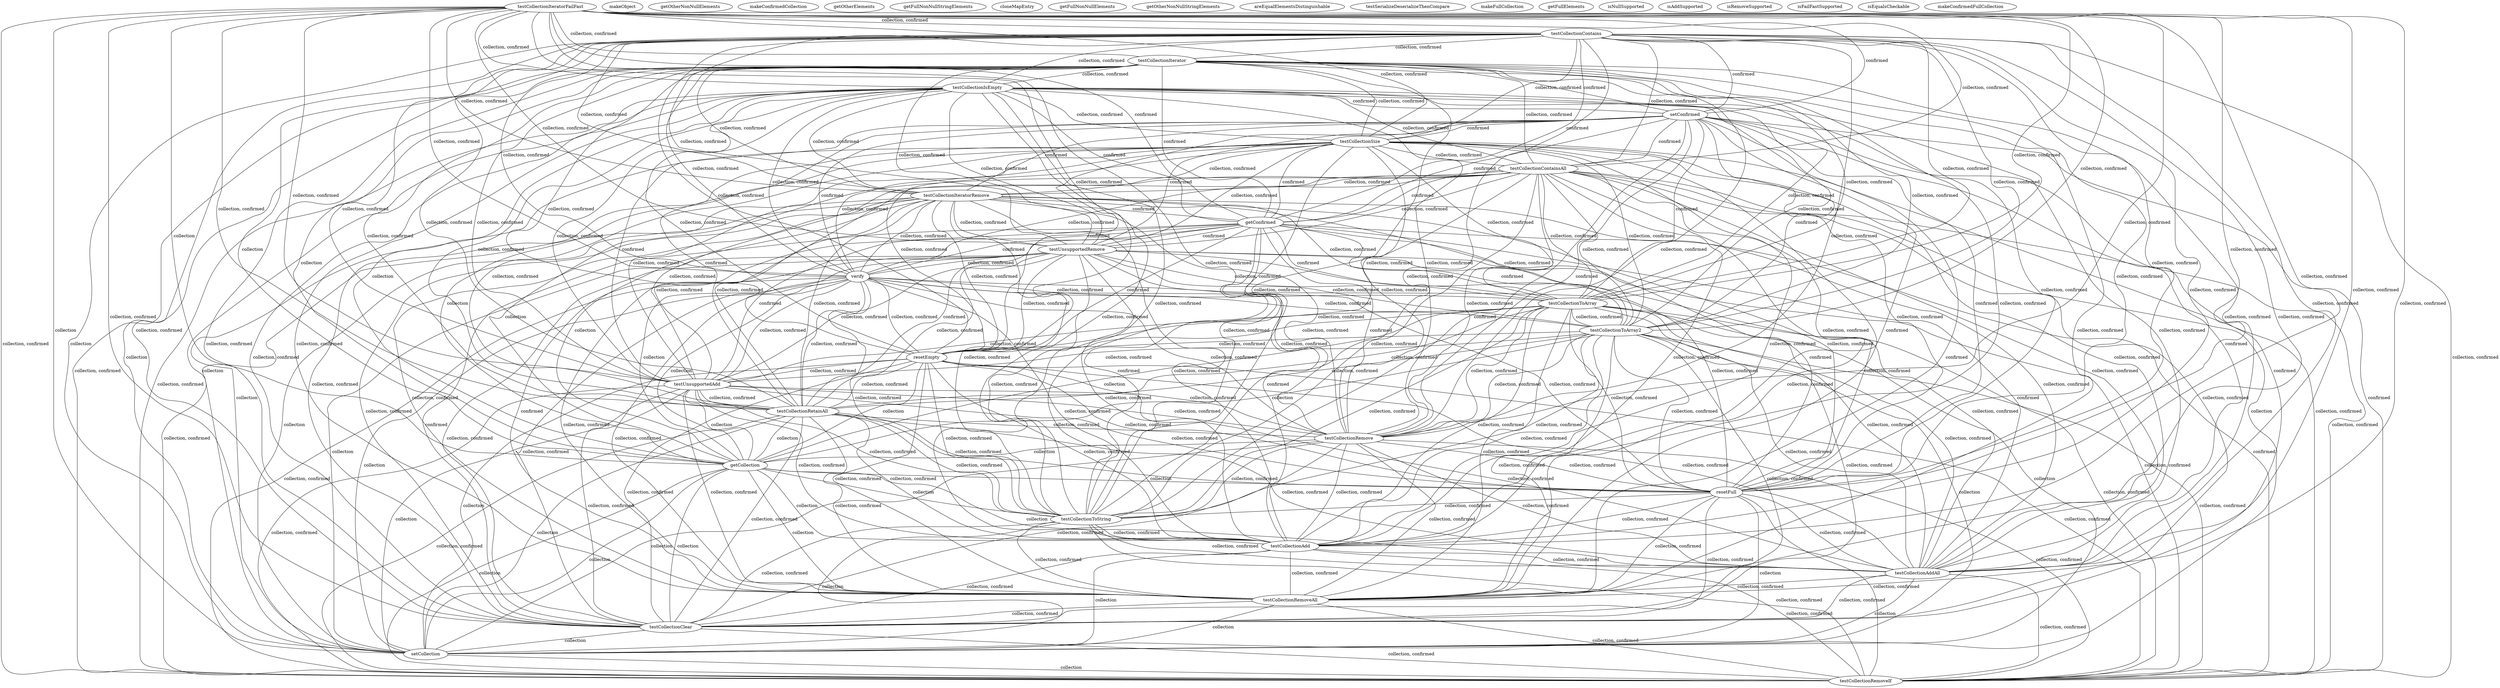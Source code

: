 digraph G {
testCollectionIteratorFailFast;
makeObject;
getOtherNonNullElements;
testCollectionContains;
makeConfirmedCollection;
testCollectionIterator;
testCollectionIsEmpty;
setConfirmed;
testCollectionSize;
getOtherElements;
testCollectionContainsAll;
testCollectionIteratorRemove;
getFullNonNullStringElements;
getConfirmed;
testUnsupportedRemove;
cloneMapEntry;
verify;
getFullNonNullElements;
getOtherNonNullStringElements;
areEqualElementsDistinguishable;
testCollectionToArray;
testCollectionToArray2;
resetEmpty;
testUnsupportedAdd;
testCollectionRetainAll;
testSerializeDeserializeThenCompare;
testCollectionRemove;
getCollection;
resetFull;
makeFullCollection;
getFullElements;
isNullSupported;
testCollectionToString;
isAddSupported;
testCollectionAdd;
testCollectionAddAll;
isRemoveSupported;
testCollectionRemoveAll;
isFailFastSupported;
isEqualsCheckable;
testCollectionClear;
setCollection;
testCollectionRemoveIf;
makeConfirmedFullCollection;
testCollectionIteratorFailFast -> testCollectionContains [label=" collection, confirmed", dir=none];
testCollectionIteratorFailFast -> testCollectionIterator [label=" collection, confirmed", dir=none];
testCollectionIteratorFailFast -> testCollectionIsEmpty [label=" collection, confirmed", dir=none];
testCollectionIteratorFailFast -> setConfirmed [label=" confirmed", dir=none];
testCollectionIteratorFailFast -> testCollectionSize [label=" collection, confirmed", dir=none];
testCollectionIteratorFailFast -> testCollectionContainsAll [label=" collection, confirmed", dir=none];
testCollectionIteratorFailFast -> testCollectionIteratorRemove [label=" collection, confirmed", dir=none];
testCollectionIteratorFailFast -> getConfirmed [label=" confirmed", dir=none];
testCollectionIteratorFailFast -> testUnsupportedRemove [label=" collection, confirmed", dir=none];
testCollectionIteratorFailFast -> verify [label=" collection, confirmed", dir=none];
testCollectionIteratorFailFast -> testCollectionToArray [label=" collection, confirmed", dir=none];
testCollectionIteratorFailFast -> testCollectionToArray2 [label=" collection, confirmed", dir=none];
testCollectionIteratorFailFast -> resetEmpty [label=" collection, confirmed", dir=none];
testCollectionIteratorFailFast -> testUnsupportedAdd [label=" collection, confirmed", dir=none];
testCollectionIteratorFailFast -> testCollectionRetainAll [label=" collection, confirmed", dir=none];
testCollectionIteratorFailFast -> testCollectionRemove [label=" collection, confirmed", dir=none];
testCollectionIteratorFailFast -> getCollection [label=" collection", dir=none];
testCollectionIteratorFailFast -> resetFull [label=" collection, confirmed", dir=none];
testCollectionIteratorFailFast -> testCollectionToString [label=" collection, confirmed", dir=none];
testCollectionIteratorFailFast -> testCollectionAdd [label=" collection, confirmed", dir=none];
testCollectionIteratorFailFast -> testCollectionAddAll [label=" collection, confirmed", dir=none];
testCollectionIteratorFailFast -> testCollectionRemoveAll [label=" collection, confirmed", dir=none];
testCollectionIteratorFailFast -> testCollectionClear [label=" collection, confirmed", dir=none];
testCollectionIteratorFailFast -> setCollection [label=" collection", dir=none];
testCollectionIteratorFailFast -> testCollectionRemoveIf [label=" collection, confirmed", dir=none];
testCollectionContains -> testCollectionRemove [label=" collection, confirmed", dir=none];
testCollectionContains -> getCollection [label=" collection", dir=none];
testCollectionContains -> resetFull [label=" collection, confirmed", dir=none];
testCollectionContains -> testCollectionIterator [label=" collection, confirmed", dir=none];
testCollectionContains -> testCollectionIsEmpty [label=" collection, confirmed", dir=none];
testCollectionContains -> testCollectionToString [label=" collection, confirmed", dir=none];
testCollectionContains -> setConfirmed [label=" confirmed", dir=none];
testCollectionContains -> testCollectionSize [label=" collection, confirmed", dir=none];
testCollectionContains -> testCollectionAdd [label=" collection, confirmed", dir=none];
testCollectionContains -> testCollectionAddAll [label=" collection, confirmed", dir=none];
testCollectionContains -> testCollectionRemoveAll [label=" collection, confirmed", dir=none];
testCollectionContains -> testCollectionContainsAll [label=" collection, confirmed", dir=none];
testCollectionContains -> testCollectionIteratorRemove [label=" collection, confirmed", dir=none];
testCollectionContains -> getConfirmed [label=" confirmed", dir=none];
testCollectionContains -> testUnsupportedRemove [label=" collection, confirmed", dir=none];
testCollectionContains -> verify [label=" collection, confirmed", dir=none];
testCollectionContains -> testCollectionClear [label=" collection, confirmed", dir=none];
testCollectionContains -> testCollectionToArray [label=" collection, confirmed", dir=none];
testCollectionContains -> testCollectionToArray2 [label=" collection, confirmed", dir=none];
testCollectionContains -> setCollection [label=" collection", dir=none];
testCollectionContains -> testCollectionRemoveIf [label=" collection, confirmed", dir=none];
testCollectionContains -> resetEmpty [label=" collection, confirmed", dir=none];
testCollectionContains -> testUnsupportedAdd [label=" collection, confirmed", dir=none];
testCollectionContains -> testCollectionRetainAll [label=" collection, confirmed", dir=none];
testCollectionIterator -> testCollectionRemove [label=" collection, confirmed", dir=none];
testCollectionIterator -> getCollection [label=" collection", dir=none];
testCollectionIterator -> resetFull [label=" collection, confirmed", dir=none];
testCollectionIterator -> testCollectionIsEmpty [label=" collection, confirmed", dir=none];
testCollectionIterator -> testCollectionToString [label=" collection, confirmed", dir=none];
testCollectionIterator -> setConfirmed [label=" confirmed", dir=none];
testCollectionIterator -> testCollectionSize [label=" collection, confirmed", dir=none];
testCollectionIterator -> testCollectionAdd [label=" collection, confirmed", dir=none];
testCollectionIterator -> testCollectionAddAll [label=" collection, confirmed", dir=none];
testCollectionIterator -> testCollectionRemoveAll [label=" collection, confirmed", dir=none];
testCollectionIterator -> testCollectionContainsAll [label=" collection, confirmed", dir=none];
testCollectionIterator -> testCollectionIteratorRemove [label=" collection, confirmed", dir=none];
testCollectionIterator -> getConfirmed [label=" confirmed", dir=none];
testCollectionIterator -> testUnsupportedRemove [label=" collection, confirmed", dir=none];
testCollectionIterator -> verify [label=" collection, confirmed", dir=none];
testCollectionIterator -> testCollectionClear [label=" collection, confirmed", dir=none];
testCollectionIterator -> testCollectionToArray [label=" collection, confirmed", dir=none];
testCollectionIterator -> testCollectionToArray2 [label=" collection, confirmed", dir=none];
testCollectionIterator -> setCollection [label=" collection", dir=none];
testCollectionIterator -> testCollectionRemoveIf [label=" collection, confirmed", dir=none];
testCollectionIterator -> resetEmpty [label=" collection, confirmed", dir=none];
testCollectionIterator -> testUnsupportedAdd [label=" collection, confirmed", dir=none];
testCollectionIterator -> testCollectionRetainAll [label=" collection, confirmed", dir=none];
testCollectionIsEmpty -> testCollectionRemove [label=" collection, confirmed", dir=none];
testCollectionIsEmpty -> getCollection [label=" collection", dir=none];
testCollectionIsEmpty -> resetFull [label=" collection, confirmed", dir=none];
testCollectionIsEmpty -> testCollectionToString [label=" collection, confirmed", dir=none];
testCollectionIsEmpty -> setConfirmed [label=" confirmed", dir=none];
testCollectionIsEmpty -> testCollectionSize [label=" collection, confirmed", dir=none];
testCollectionIsEmpty -> testCollectionAdd [label=" collection, confirmed", dir=none];
testCollectionIsEmpty -> testCollectionAddAll [label=" collection, confirmed", dir=none];
testCollectionIsEmpty -> testCollectionRemoveAll [label=" collection, confirmed", dir=none];
testCollectionIsEmpty -> testCollectionContainsAll [label=" collection, confirmed", dir=none];
testCollectionIsEmpty -> testCollectionIteratorRemove [label=" collection, confirmed", dir=none];
testCollectionIsEmpty -> getConfirmed [label=" confirmed", dir=none];
testCollectionIsEmpty -> testUnsupportedRemove [label=" collection, confirmed", dir=none];
testCollectionIsEmpty -> verify [label=" collection, confirmed", dir=none];
testCollectionIsEmpty -> testCollectionClear [label=" collection, confirmed", dir=none];
testCollectionIsEmpty -> testCollectionToArray [label=" collection, confirmed", dir=none];
testCollectionIsEmpty -> testCollectionToArray2 [label=" collection, confirmed", dir=none];
testCollectionIsEmpty -> setCollection [label=" collection", dir=none];
testCollectionIsEmpty -> testCollectionRemoveIf [label=" collection, confirmed", dir=none];
testCollectionIsEmpty -> resetEmpty [label=" collection, confirmed", dir=none];
testCollectionIsEmpty -> testUnsupportedAdd [label=" collection, confirmed", dir=none];
testCollectionIsEmpty -> testCollectionRetainAll [label=" collection, confirmed", dir=none];
setConfirmed -> testCollectionRemove [label=" confirmed", dir=none];
setConfirmed -> resetFull [label=" confirmed", dir=none];
setConfirmed -> testCollectionToString [label=" confirmed", dir=none];
setConfirmed -> testCollectionSize [label=" confirmed", dir=none];
setConfirmed -> testCollectionAdd [label=" confirmed", dir=none];
setConfirmed -> testCollectionAddAll [label=" confirmed", dir=none];
setConfirmed -> testCollectionRemoveAll [label=" confirmed", dir=none];
setConfirmed -> testCollectionContainsAll [label=" confirmed", dir=none];
setConfirmed -> testCollectionIteratorRemove [label=" confirmed", dir=none];
setConfirmed -> getConfirmed [label=" confirmed", dir=none];
setConfirmed -> testUnsupportedRemove [label=" confirmed", dir=none];
setConfirmed -> verify [label=" confirmed", dir=none];
setConfirmed -> testCollectionClear [label=" confirmed", dir=none];
setConfirmed -> testCollectionToArray [label=" confirmed", dir=none];
setConfirmed -> testCollectionToArray2 [label=" confirmed", dir=none];
setConfirmed -> testCollectionRemoveIf [label=" confirmed", dir=none];
setConfirmed -> resetEmpty [label=" confirmed", dir=none];
setConfirmed -> testUnsupportedAdd [label=" confirmed", dir=none];
setConfirmed -> testCollectionRetainAll [label=" confirmed", dir=none];
testCollectionSize -> testCollectionRemove [label=" collection, confirmed", dir=none];
testCollectionSize -> getCollection [label=" collection", dir=none];
testCollectionSize -> resetFull [label=" collection, confirmed", dir=none];
testCollectionSize -> testCollectionToString [label=" collection, confirmed", dir=none];
testCollectionSize -> testCollectionAdd [label=" collection, confirmed", dir=none];
testCollectionSize -> testCollectionAddAll [label=" collection, confirmed", dir=none];
testCollectionSize -> testCollectionRemoveAll [label=" collection, confirmed", dir=none];
testCollectionSize -> testCollectionContainsAll [label=" collection, confirmed", dir=none];
testCollectionSize -> testCollectionIteratorRemove [label=" collection, confirmed", dir=none];
testCollectionSize -> getConfirmed [label=" confirmed", dir=none];
testCollectionSize -> testUnsupportedRemove [label=" collection, confirmed", dir=none];
testCollectionSize -> verify [label=" collection, confirmed", dir=none];
testCollectionSize -> testCollectionClear [label=" collection, confirmed", dir=none];
testCollectionSize -> testCollectionToArray [label=" collection, confirmed", dir=none];
testCollectionSize -> testCollectionToArray2 [label=" collection, confirmed", dir=none];
testCollectionSize -> setCollection [label=" collection", dir=none];
testCollectionSize -> testCollectionRemoveIf [label=" collection, confirmed", dir=none];
testCollectionSize -> resetEmpty [label=" collection, confirmed", dir=none];
testCollectionSize -> testUnsupportedAdd [label=" collection, confirmed", dir=none];
testCollectionSize -> testCollectionRetainAll [label=" collection, confirmed", dir=none];
testCollectionContainsAll -> testCollectionRemove [label=" collection, confirmed", dir=none];
testCollectionContainsAll -> getCollection [label=" collection", dir=none];
testCollectionContainsAll -> resetFull [label=" collection, confirmed", dir=none];
testCollectionContainsAll -> testCollectionToString [label=" collection, confirmed", dir=none];
testCollectionContainsAll -> testCollectionAdd [label=" collection, confirmed", dir=none];
testCollectionContainsAll -> testCollectionAddAll [label=" collection, confirmed", dir=none];
testCollectionContainsAll -> testCollectionRemoveAll [label=" collection, confirmed", dir=none];
testCollectionContainsAll -> testCollectionIteratorRemove [label=" collection, confirmed", dir=none];
testCollectionContainsAll -> getConfirmed [label=" confirmed", dir=none];
testCollectionContainsAll -> testUnsupportedRemove [label=" collection, confirmed", dir=none];
testCollectionContainsAll -> verify [label=" collection, confirmed", dir=none];
testCollectionContainsAll -> testCollectionClear [label=" collection, confirmed", dir=none];
testCollectionContainsAll -> testCollectionToArray [label=" collection, confirmed", dir=none];
testCollectionContainsAll -> testCollectionToArray2 [label=" collection, confirmed", dir=none];
testCollectionContainsAll -> setCollection [label=" collection", dir=none];
testCollectionContainsAll -> testCollectionRemoveIf [label=" collection, confirmed", dir=none];
testCollectionContainsAll -> resetEmpty [label=" collection, confirmed", dir=none];
testCollectionContainsAll -> testUnsupportedAdd [label=" collection, confirmed", dir=none];
testCollectionContainsAll -> testCollectionRetainAll [label=" collection, confirmed", dir=none];
testCollectionIteratorRemove -> testCollectionRemove [label=" collection, confirmed", dir=none];
testCollectionIteratorRemove -> getCollection [label=" collection", dir=none];
testCollectionIteratorRemove -> resetFull [label=" collection, confirmed", dir=none];
testCollectionIteratorRemove -> testCollectionToString [label=" collection, confirmed", dir=none];
testCollectionIteratorRemove -> testCollectionAdd [label=" collection, confirmed", dir=none];
testCollectionIteratorRemove -> testCollectionAddAll [label=" collection, confirmed", dir=none];
testCollectionIteratorRemove -> testCollectionRemoveAll [label=" collection, confirmed", dir=none];
testCollectionIteratorRemove -> getConfirmed [label=" confirmed", dir=none];
testCollectionIteratorRemove -> testUnsupportedRemove [label=" collection, confirmed", dir=none];
testCollectionIteratorRemove -> verify [label=" collection, confirmed", dir=none];
testCollectionIteratorRemove -> testCollectionClear [label=" collection, confirmed", dir=none];
testCollectionIteratorRemove -> testCollectionToArray [label=" collection, confirmed", dir=none];
testCollectionIteratorRemove -> testCollectionToArray2 [label=" collection, confirmed", dir=none];
testCollectionIteratorRemove -> setCollection [label=" collection", dir=none];
testCollectionIteratorRemove -> testCollectionRemoveIf [label=" collection, confirmed", dir=none];
testCollectionIteratorRemove -> resetEmpty [label=" collection, confirmed", dir=none];
testCollectionIteratorRemove -> testUnsupportedAdd [label=" collection, confirmed", dir=none];
testCollectionIteratorRemove -> testCollectionRetainAll [label=" collection, confirmed", dir=none];
getConfirmed -> testCollectionRemove [label=" confirmed", dir=none];
getConfirmed -> resetFull [label=" confirmed", dir=none];
getConfirmed -> testCollectionToString [label=" confirmed", dir=none];
getConfirmed -> testCollectionAdd [label=" confirmed", dir=none];
getConfirmed -> testCollectionAddAll [label=" confirmed", dir=none];
getConfirmed -> testCollectionRemoveAll [label=" confirmed", dir=none];
getConfirmed -> testUnsupportedRemove [label=" confirmed", dir=none];
getConfirmed -> verify [label=" confirmed", dir=none];
getConfirmed -> testCollectionClear [label=" confirmed", dir=none];
getConfirmed -> testCollectionToArray [label=" confirmed", dir=none];
getConfirmed -> testCollectionToArray2 [label=" confirmed", dir=none];
getConfirmed -> testCollectionRemoveIf [label=" confirmed", dir=none];
getConfirmed -> resetEmpty [label=" confirmed", dir=none];
getConfirmed -> testUnsupportedAdd [label=" confirmed", dir=none];
getConfirmed -> testCollectionRetainAll [label=" confirmed", dir=none];
testUnsupportedRemove -> testCollectionRemove [label=" collection, confirmed", dir=none];
testUnsupportedRemove -> getCollection [label=" collection", dir=none];
testUnsupportedRemove -> resetFull [label=" collection, confirmed", dir=none];
testUnsupportedRemove -> testCollectionToString [label=" collection, confirmed", dir=none];
testUnsupportedRemove -> testCollectionAdd [label=" collection, confirmed", dir=none];
testUnsupportedRemove -> testCollectionAddAll [label=" collection, confirmed", dir=none];
testUnsupportedRemove -> testCollectionRemoveAll [label=" collection, confirmed", dir=none];
testUnsupportedRemove -> verify [label=" collection, confirmed", dir=none];
testUnsupportedRemove -> testCollectionClear [label=" collection, confirmed", dir=none];
testUnsupportedRemove -> testCollectionToArray [label=" collection, confirmed", dir=none];
testUnsupportedRemove -> testCollectionToArray2 [label=" collection, confirmed", dir=none];
testUnsupportedRemove -> setCollection [label=" collection", dir=none];
testUnsupportedRemove -> testCollectionRemoveIf [label=" collection, confirmed", dir=none];
testUnsupportedRemove -> resetEmpty [label=" collection, confirmed", dir=none];
testUnsupportedRemove -> testUnsupportedAdd [label=" collection, confirmed", dir=none];
testUnsupportedRemove -> testCollectionRetainAll [label=" collection, confirmed", dir=none];
verify -> testCollectionRemove [label=" collection, confirmed", dir=none];
verify -> getCollection [label=" collection", dir=none];
verify -> resetFull [label=" collection, confirmed", dir=none];
verify -> testCollectionToString [label=" collection, confirmed", dir=none];
verify -> testCollectionAdd [label=" collection, confirmed", dir=none];
verify -> testCollectionAddAll [label=" collection, confirmed", dir=none];
verify -> testCollectionRemoveAll [label=" collection, confirmed", dir=none];
verify -> testCollectionClear [label=" collection, confirmed", dir=none];
verify -> testCollectionToArray [label=" collection, confirmed", dir=none];
verify -> testCollectionToArray2 [label=" collection, confirmed", dir=none];
verify -> setCollection [label=" collection", dir=none];
verify -> testCollectionRemoveIf [label=" collection, confirmed", dir=none];
verify -> resetEmpty [label=" collection, confirmed", dir=none];
verify -> testUnsupportedAdd [label=" collection, confirmed", dir=none];
verify -> testCollectionRetainAll [label=" collection, confirmed", dir=none];
testCollectionToArray -> testCollectionRemove [label=" collection, confirmed", dir=none];
testCollectionToArray -> getCollection [label=" collection", dir=none];
testCollectionToArray -> resetFull [label=" collection, confirmed", dir=none];
testCollectionToArray -> testCollectionToString [label=" collection, confirmed", dir=none];
testCollectionToArray -> testCollectionAdd [label=" collection, confirmed", dir=none];
testCollectionToArray -> testCollectionAddAll [label=" collection, confirmed", dir=none];
testCollectionToArray -> testCollectionRemoveAll [label=" collection, confirmed", dir=none];
testCollectionToArray -> testCollectionClear [label=" collection, confirmed", dir=none];
testCollectionToArray -> testCollectionToArray2 [label=" collection, confirmed", dir=none];
testCollectionToArray -> setCollection [label=" collection", dir=none];
testCollectionToArray -> testCollectionRemoveIf [label=" collection, confirmed", dir=none];
testCollectionToArray -> resetEmpty [label=" collection, confirmed", dir=none];
testCollectionToArray -> testUnsupportedAdd [label=" collection, confirmed", dir=none];
testCollectionToArray -> testCollectionRetainAll [label=" collection, confirmed", dir=none];
testCollectionToArray2 -> testCollectionRemove [label=" collection, confirmed", dir=none];
testCollectionToArray2 -> getCollection [label=" collection", dir=none];
testCollectionToArray2 -> resetFull [label=" collection, confirmed", dir=none];
testCollectionToArray2 -> testCollectionToString [label=" collection, confirmed", dir=none];
testCollectionToArray2 -> testCollectionAdd [label=" collection, confirmed", dir=none];
testCollectionToArray2 -> testCollectionAddAll [label=" collection, confirmed", dir=none];
testCollectionToArray2 -> testCollectionRemoveAll [label=" collection, confirmed", dir=none];
testCollectionToArray2 -> testCollectionClear [label=" collection, confirmed", dir=none];
testCollectionToArray2 -> setCollection [label=" collection", dir=none];
testCollectionToArray2 -> testCollectionRemoveIf [label=" collection, confirmed", dir=none];
testCollectionToArray2 -> resetEmpty [label=" collection, confirmed", dir=none];
testCollectionToArray2 -> testUnsupportedAdd [label=" collection, confirmed", dir=none];
testCollectionToArray2 -> testCollectionRetainAll [label=" collection, confirmed", dir=none];
resetEmpty -> testCollectionAdd [label=" collection, confirmed", dir=none];
resetEmpty -> testCollectionAddAll [label=" collection, confirmed", dir=none];
resetEmpty -> testCollectionRemove [label=" collection, confirmed", dir=none];
resetEmpty -> getCollection [label=" collection", dir=none];
resetEmpty -> testCollectionRemoveAll [label=" collection, confirmed", dir=none];
resetEmpty -> resetFull [label=" collection, confirmed", dir=none];
resetEmpty -> testCollectionClear [label=" collection, confirmed", dir=none];
resetEmpty -> setCollection [label=" collection", dir=none];
resetEmpty -> testCollectionRemoveIf [label=" collection, confirmed", dir=none];
resetEmpty -> testCollectionToString [label=" collection, confirmed", dir=none];
resetEmpty -> testUnsupportedAdd [label=" collection, confirmed", dir=none];
resetEmpty -> testCollectionRetainAll [label=" collection, confirmed", dir=none];
testUnsupportedAdd -> testCollectionAdd [label=" collection, confirmed", dir=none];
testUnsupportedAdd -> testCollectionAddAll [label=" collection, confirmed", dir=none];
testUnsupportedAdd -> testCollectionRemove [label=" collection, confirmed", dir=none];
testUnsupportedAdd -> getCollection [label=" collection", dir=none];
testUnsupportedAdd -> testCollectionRemoveAll [label=" collection, confirmed", dir=none];
testUnsupportedAdd -> resetFull [label=" collection, confirmed", dir=none];
testUnsupportedAdd -> testCollectionClear [label=" collection, confirmed", dir=none];
testUnsupportedAdd -> setCollection [label=" collection", dir=none];
testUnsupportedAdd -> testCollectionRemoveIf [label=" collection, confirmed", dir=none];
testUnsupportedAdd -> testCollectionToString [label=" collection, confirmed", dir=none];
testUnsupportedAdd -> testCollectionRetainAll [label=" collection, confirmed", dir=none];
testCollectionRetainAll -> testCollectionAdd [label=" collection, confirmed", dir=none];
testCollectionRetainAll -> testCollectionAddAll [label=" collection, confirmed", dir=none];
testCollectionRetainAll -> testCollectionRemove [label=" collection, confirmed", dir=none];
testCollectionRetainAll -> getCollection [label=" collection", dir=none];
testCollectionRetainAll -> testCollectionRemoveAll [label=" collection, confirmed", dir=none];
testCollectionRetainAll -> resetFull [label=" collection, confirmed", dir=none];
testCollectionRetainAll -> testCollectionClear [label=" collection, confirmed", dir=none];
testCollectionRetainAll -> setCollection [label=" collection", dir=none];
testCollectionRetainAll -> testCollectionRemoveIf [label=" collection, confirmed", dir=none];
testCollectionRetainAll -> testCollectionToString [label=" collection, confirmed", dir=none];
testCollectionRemove -> testCollectionAdd [label=" collection, confirmed", dir=none];
testCollectionRemove -> testCollectionAddAll [label=" collection, confirmed", dir=none];
testCollectionRemove -> getCollection [label=" collection", dir=none];
testCollectionRemove -> testCollectionRemoveAll [label=" collection, confirmed", dir=none];
testCollectionRemove -> resetFull [label=" collection, confirmed", dir=none];
testCollectionRemove -> testCollectionClear [label=" collection, confirmed", dir=none];
testCollectionRemove -> setCollection [label=" collection", dir=none];
testCollectionRemove -> testCollectionRemoveIf [label=" collection, confirmed", dir=none];
testCollectionRemove -> testCollectionToString [label=" collection, confirmed", dir=none];
getCollection -> testCollectionAdd [label=" collection", dir=none];
getCollection -> testCollectionAddAll [label=" collection", dir=none];
getCollection -> testCollectionRemoveAll [label=" collection", dir=none];
getCollection -> resetFull [label=" collection", dir=none];
getCollection -> testCollectionClear [label=" collection", dir=none];
getCollection -> setCollection [label=" collection", dir=none];
getCollection -> testCollectionRemoveIf [label=" collection", dir=none];
getCollection -> testCollectionToString [label=" collection", dir=none];
resetFull -> testCollectionAdd [label=" collection, confirmed", dir=none];
resetFull -> testCollectionAddAll [label=" collection, confirmed", dir=none];
resetFull -> testCollectionRemoveAll [label=" collection, confirmed", dir=none];
resetFull -> testCollectionClear [label=" collection, confirmed", dir=none];
resetFull -> setCollection [label=" collection", dir=none];
resetFull -> testCollectionRemoveIf [label=" collection, confirmed", dir=none];
resetFull -> testCollectionToString [label=" collection, confirmed", dir=none];
testCollectionToString -> testCollectionAdd [label=" collection, confirmed", dir=none];
testCollectionToString -> testCollectionAddAll [label=" collection, confirmed", dir=none];
testCollectionToString -> testCollectionRemoveAll [label=" collection, confirmed", dir=none];
testCollectionToString -> testCollectionClear [label=" collection, confirmed", dir=none];
testCollectionToString -> setCollection [label=" collection", dir=none];
testCollectionToString -> testCollectionRemoveIf [label=" collection, confirmed", dir=none];
testCollectionAdd -> testCollectionAddAll [label=" collection, confirmed", dir=none];
testCollectionAdd -> testCollectionRemoveAll [label=" collection, confirmed", dir=none];
testCollectionAdd -> testCollectionClear [label=" collection, confirmed", dir=none];
testCollectionAdd -> setCollection [label=" collection", dir=none];
testCollectionAdd -> testCollectionRemoveIf [label=" collection, confirmed", dir=none];
testCollectionAddAll -> testCollectionRemoveAll [label=" collection, confirmed", dir=none];
testCollectionAddAll -> testCollectionClear [label=" collection, confirmed", dir=none];
testCollectionAddAll -> setCollection [label=" collection", dir=none];
testCollectionAddAll -> testCollectionRemoveIf [label=" collection, confirmed", dir=none];
testCollectionRemoveAll -> testCollectionClear [label=" collection, confirmed", dir=none];
testCollectionRemoveAll -> setCollection [label=" collection", dir=none];
testCollectionRemoveAll -> testCollectionRemoveIf [label=" collection, confirmed", dir=none];
testCollectionClear -> setCollection [label=" collection", dir=none];
testCollectionClear -> testCollectionRemoveIf [label=" collection, confirmed", dir=none];
setCollection -> testCollectionRemoveIf [label=" collection", dir=none];
}